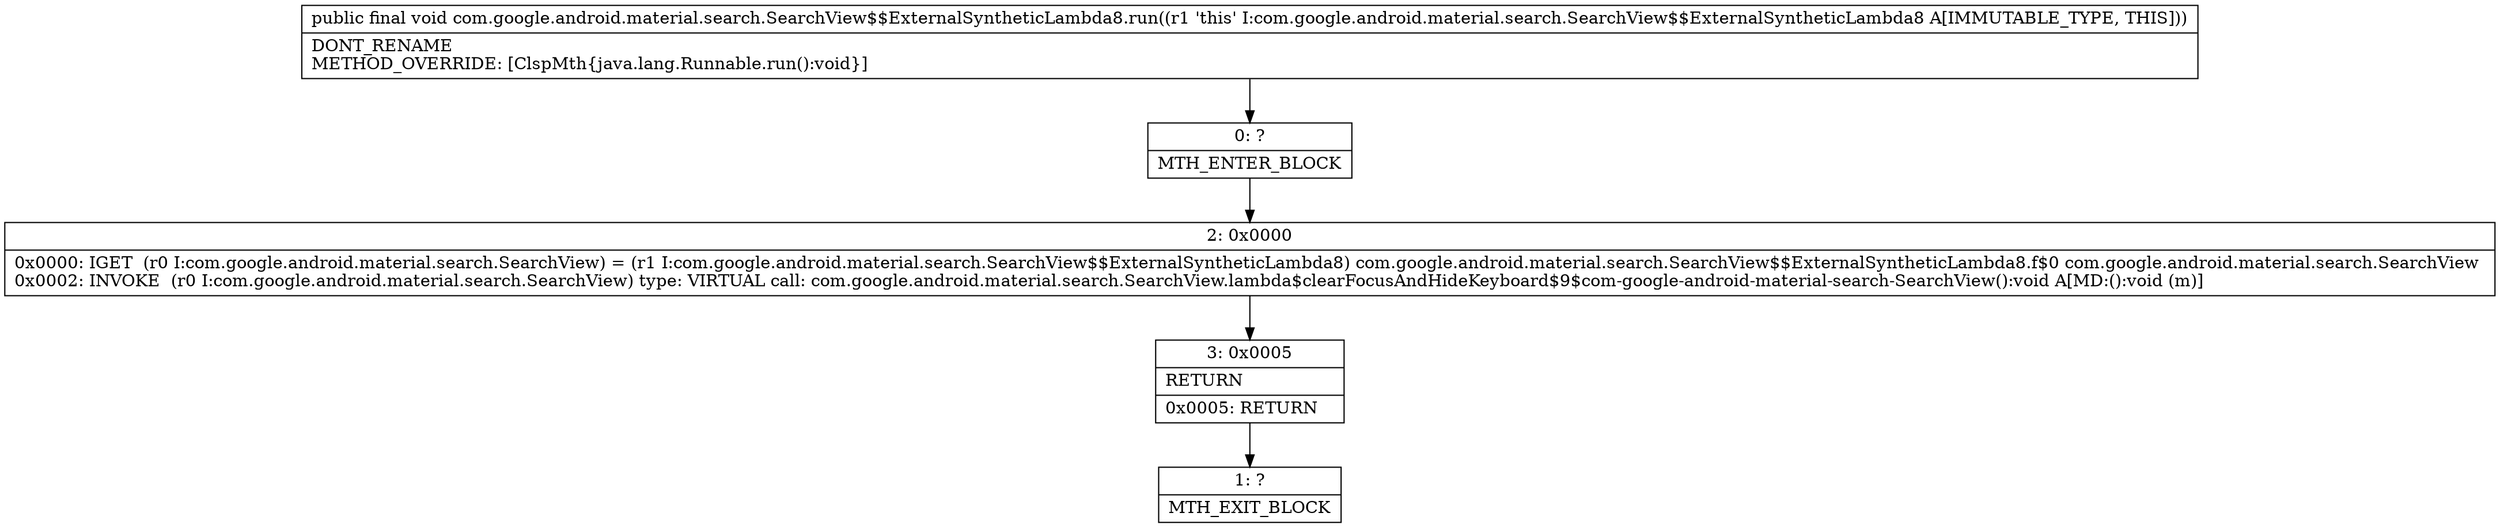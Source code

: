 digraph "CFG forcom.google.android.material.search.SearchView$$ExternalSyntheticLambda8.run()V" {
Node_0 [shape=record,label="{0\:\ ?|MTH_ENTER_BLOCK\l}"];
Node_2 [shape=record,label="{2\:\ 0x0000|0x0000: IGET  (r0 I:com.google.android.material.search.SearchView) = (r1 I:com.google.android.material.search.SearchView$$ExternalSyntheticLambda8) com.google.android.material.search.SearchView$$ExternalSyntheticLambda8.f$0 com.google.android.material.search.SearchView \l0x0002: INVOKE  (r0 I:com.google.android.material.search.SearchView) type: VIRTUAL call: com.google.android.material.search.SearchView.lambda$clearFocusAndHideKeyboard$9$com\-google\-android\-material\-search\-SearchView():void A[MD:():void (m)]\l}"];
Node_3 [shape=record,label="{3\:\ 0x0005|RETURN\l|0x0005: RETURN   \l}"];
Node_1 [shape=record,label="{1\:\ ?|MTH_EXIT_BLOCK\l}"];
MethodNode[shape=record,label="{public final void com.google.android.material.search.SearchView$$ExternalSyntheticLambda8.run((r1 'this' I:com.google.android.material.search.SearchView$$ExternalSyntheticLambda8 A[IMMUTABLE_TYPE, THIS]))  | DONT_RENAME\lMETHOD_OVERRIDE: [ClspMth\{java.lang.Runnable.run():void\}]\l}"];
MethodNode -> Node_0;Node_0 -> Node_2;
Node_2 -> Node_3;
Node_3 -> Node_1;
}

